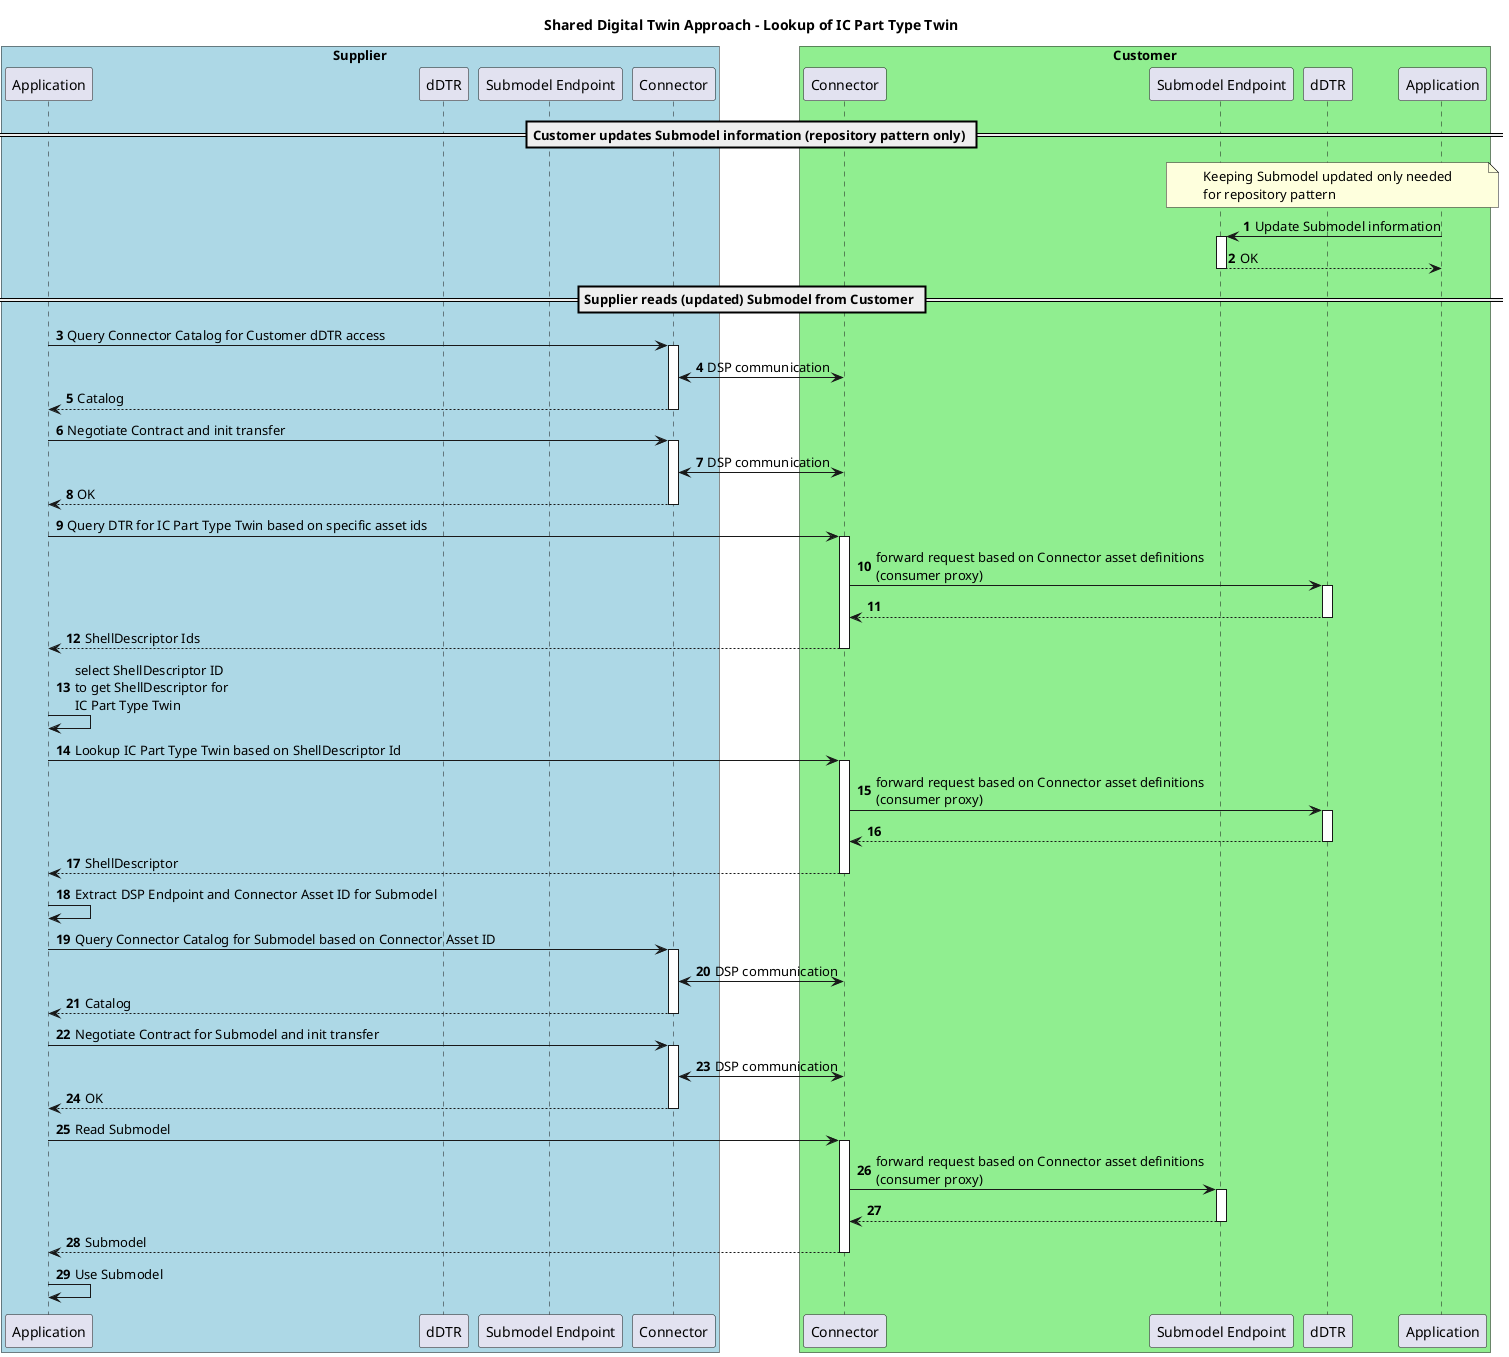 @startuml Figure_4
title Shared Digital Twin Approach - Lookup of IC Part Type Twin

autonumber

box "Supplier" #LightBlue
    participant SupplierApplication as "Application"
    participant SupplierDTR as "dDTR"
    participant SupplierSubmodelEndpoint as "Submodel Endpoint"
    participant SupplierEDC as "Connector"
end box

box "Customer" #LightGreen
    participant CustomerEDC as "Connector"
    participant CustomerSubmodelEndpoint as "Submodel Endpoint"
    participant CustomerDTR as "dDTR"
    participant CustomerApplication as "Application"
end box


== Customer updates Submodel information (repository pattern only) ==
    note over CustomerSubmodelEndpoint, CustomerApplication: Keeping Submodel updated only needed\nfor repository pattern
    CustomerApplication -> CustomerSubmodelEndpoint: Update Submodel information
    activate CustomerSubmodelEndpoint
    return OK


== Supplier reads (updated) Submodel from Customer ==

    SupplierApplication -> SupplierEDC: Query Connector Catalog for Customer dDTR access
    activate SupplierEDC

        SupplierEDC <-> CustomerEDC: DSP communication
        
    return Catalog

    SupplierApplication -> SupplierEDC: Negotiate Contract and init transfer
    activate SupplierEDC
        SupplierEDC <-> CustomerEDC: DSP communication
    return OK

    SupplierApplication -> CustomerEDC: Query DTR for IC Part Type Twin based on specific asset ids
    activate CustomerEDC
      CustomerEDC -> CustomerDTR: forward request based on Connector asset definitions\n(consumer proxy)
      activate CustomerDTR
      CustomerDTR --> CustomerEDC
      deactivate CustomerDTR
    return ShellDescriptor Ids

    SupplierApplication -> SupplierApplication: select ShellDescriptor ID\nto get ShellDescriptor for\nIC Part Type Twin

    SupplierApplication -> CustomerEDC: Lookup IC Part Type Twin based on ShellDescriptor Id
    activate CustomerEDC
      CustomerEDC -> CustomerDTR: forward request based on Connector asset definitions\n(consumer proxy)
      activate CustomerDTR
      CustomerDTR --> CustomerEDC
      deactivate CustomerDTR
    return ShellDescriptor

    SupplierApplication -> SupplierApplication: Extract DSP Endpoint and Connector Asset ID for Submodel

    SupplierApplication -> SupplierEDC: Query Connector Catalog for Submodel based on Connector Asset ID
    activate SupplierEDC

        SupplierEDC <-> CustomerEDC: DSP communication

    return Catalog

    SupplierApplication -> SupplierEDC: Negotiate Contract for Submodel and init transfer
    activate SupplierEDC
        SupplierEDC <-> CustomerEDC: DSP communication
    return OK

    SupplierApplication -> CustomerEDC: Read Submodel
    activate CustomerEDC
      CustomerEDC -> CustomerSubmodelEndpoint: forward request based on Connector asset definitions\n(consumer proxy)
      activate CustomerSubmodelEndpoint
      CustomerSubmodelEndpoint --> CustomerEDC
      deactivate CustomerSubmodelEndpoint
    return Submodel

    SupplierApplication -> SupplierApplication: Use Submodel

@enduml